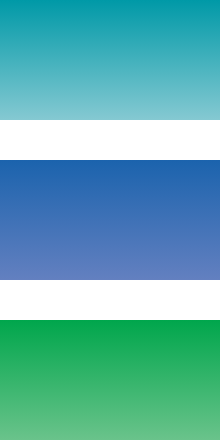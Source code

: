 <mxfile version="22.0.8" type="device">
  <diagram name="Page-1" id="N2BexS0rDZd5CpLKfAnO">
    <mxGraphModel dx="1434" dy="746" grid="1" gridSize="10" guides="1" tooltips="1" connect="1" arrows="1" fold="1" page="1" pageScale="1" pageWidth="850" pageHeight="1100" math="0" shadow="0">
      <root>
        <mxCell id="0" />
        <mxCell id="1" parent="0" />
        <mxCell id="mMuPUwK2q1DvX4jwgNQp-3" value="" style="rounded=0;whiteSpace=wrap;html=1;fillColor=#0099a7;gradientColor=#85c9d2;strokeColor=none;fontColor=#ffffff;" parent="1" vertex="1">
          <mxGeometry x="40" y="40" width="110" height="60" as="geometry" />
        </mxCell>
        <mxCell id="rSg9SiDLR9Dfzpl6YYFU-1" value="" style="rounded=0;whiteSpace=wrap;html=1;fillColor=#1b63ad;gradientColor=#6380c0;strokeColor=none;fontColor=#ffffff;" vertex="1" parent="1">
          <mxGeometry x="40" y="120" width="110" height="60" as="geometry" />
        </mxCell>
        <mxCell id="rSg9SiDLR9Dfzpl6YYFU-2" value="" style="rounded=0;whiteSpace=wrap;html=1;fillColor=#00a64c;gradientColor=#6ac38b;strokeColor=none;fontColor=#ffffff;" vertex="1" parent="1">
          <mxGeometry x="40" y="200" width="110" height="60" as="geometry" />
        </mxCell>
      </root>
    </mxGraphModel>
  </diagram>
</mxfile>
